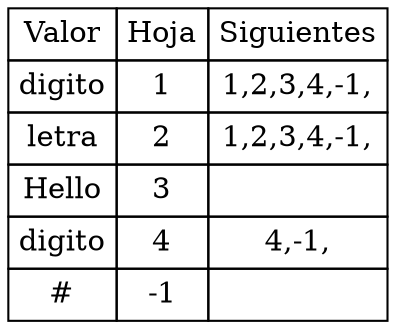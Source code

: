 digraph html { 
abc [shape=none, margin=0, label=< 
<TABLE BORDER="0" CELLBORDER="1" CELLSPACING="0" CELLPADDING="4">
<TR><TD>Valor</TD><TD>Hoja</TD><TD>Siguientes</TD></TR>
<TR>
<TD>digito</TD><TD>1</TD><TD>1,2,3,4,-1,</TD>
</TR>
<TR>
<TD>letra</TD><TD>2</TD><TD>1,2,3,4,-1,</TD>
</TR>
<TR>
<TD>Hello</TD><TD>3</TD><TD></TD>
</TR>
<TR>
<TD>digito</TD><TD>4</TD><TD>4,-1,</TD>
</TR>
<TR>
<TD>#</TD><TD>-1</TD><TD></TD>
</TR>    </TABLE>>];
}
